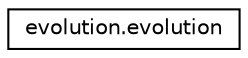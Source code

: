 digraph "Graphical Class Hierarchy"
{
 // LATEX_PDF_SIZE
  edge [fontname="Helvetica",fontsize="10",labelfontname="Helvetica",labelfontsize="10"];
  node [fontname="Helvetica",fontsize="10",shape=record];
  rankdir="LR";
  Node0 [label="evolution.evolution",height=0.2,width=0.4,color="black", fillcolor="white", style="filled",URL="$classevolution_1_1evolution.html",tooltip=" "];
}
